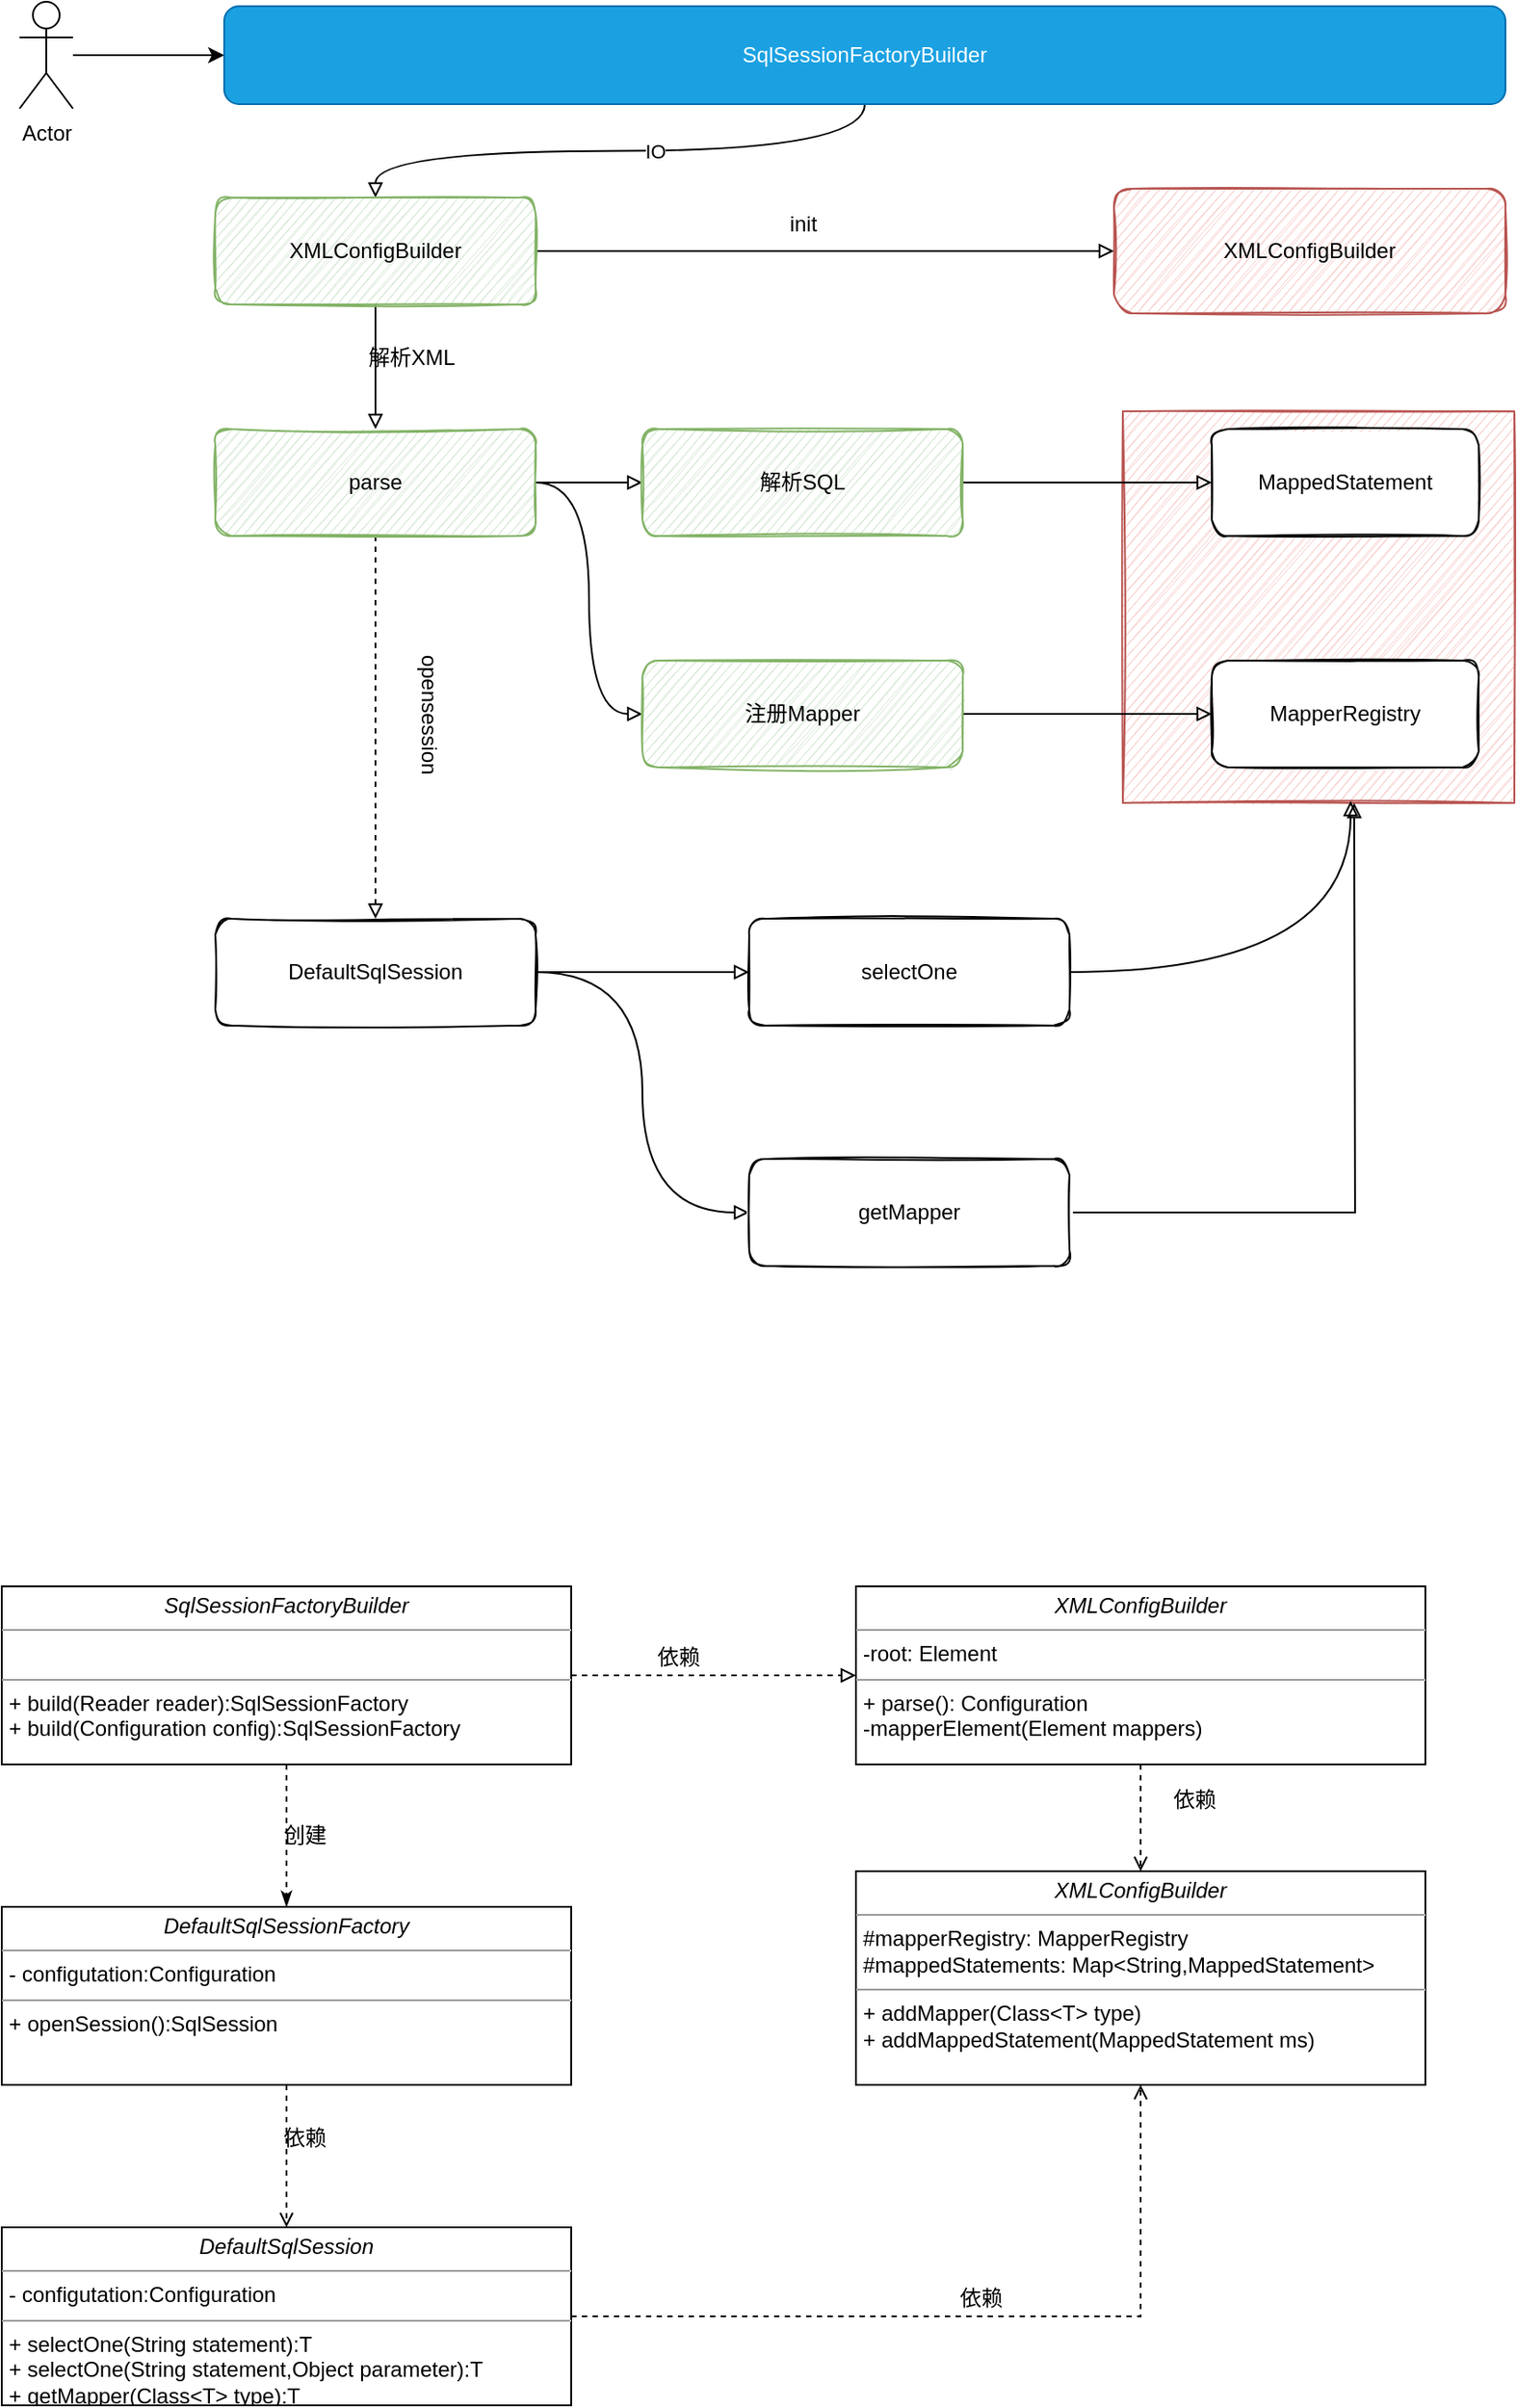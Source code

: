<mxfile version="20.4.1" type="github">
  <diagram id="WSA3ocsTXWFhmiPBerEU" name="第 1 页">
    <mxGraphModel dx="1422" dy="800" grid="1" gridSize="10" guides="1" tooltips="1" connect="1" arrows="1" fold="1" page="1" pageScale="1" pageWidth="827" pageHeight="1169" math="0" shadow="0">
      <root>
        <mxCell id="0" />
        <mxCell id="1" parent="0" />
        <mxCell id="cjFZimA0ZkYGRu65Da8S-11" style="edgeStyle=orthogonalEdgeStyle;rounded=0;orthogonalLoop=1;jettySize=auto;html=1;entryX=0;entryY=0.5;entryDx=0;entryDy=0;" edge="1" parent="1" source="cjFZimA0ZkYGRu65Da8S-1" target="cjFZimA0ZkYGRu65Da8S-2">
          <mxGeometry relative="1" as="geometry" />
        </mxCell>
        <mxCell id="cjFZimA0ZkYGRu65Da8S-1" value="Actor" style="shape=umlActor;verticalLabelPosition=bottom;verticalAlign=top;html=1;outlineConnect=0;" vertex="1" parent="1">
          <mxGeometry x="50" y="70" width="30" height="60" as="geometry" />
        </mxCell>
        <mxCell id="cjFZimA0ZkYGRu65Da8S-12" style="edgeStyle=orthogonalEdgeStyle;rounded=0;orthogonalLoop=1;jettySize=auto;html=1;curved=1;endArrow=block;endFill=0;" edge="1" parent="1" source="cjFZimA0ZkYGRu65Da8S-2" target="cjFZimA0ZkYGRu65Da8S-3">
          <mxGeometry relative="1" as="geometry" />
        </mxCell>
        <mxCell id="cjFZimA0ZkYGRu65Da8S-33" value="IO" style="edgeLabel;html=1;align=center;verticalAlign=middle;resizable=0;points=[];" vertex="1" connectable="0" parent="cjFZimA0ZkYGRu65Da8S-12">
          <mxGeometry x="-0.11" relative="1" as="geometry">
            <mxPoint x="1" as="offset" />
          </mxGeometry>
        </mxCell>
        <mxCell id="cjFZimA0ZkYGRu65Da8S-2" value="SqlSessionFactoryBuilder" style="rounded=1;whiteSpace=wrap;html=1;fillColor=#1ba1e2;fontColor=#ffffff;strokeColor=#006EAF;" vertex="1" parent="1">
          <mxGeometry x="165" y="72.5" width="720" height="55" as="geometry" />
        </mxCell>
        <mxCell id="cjFZimA0ZkYGRu65Da8S-13" style="rounded=0;orthogonalLoop=1;jettySize=auto;html=1;endArrow=block;endFill=0;edgeStyle=orthogonalEdgeStyle;" edge="1" parent="1" source="cjFZimA0ZkYGRu65Da8S-3" target="cjFZimA0ZkYGRu65Da8S-5">
          <mxGeometry relative="1" as="geometry" />
        </mxCell>
        <mxCell id="cjFZimA0ZkYGRu65Da8S-16" style="edgeStyle=orthogonalEdgeStyle;rounded=0;orthogonalLoop=1;jettySize=auto;html=1;endArrow=block;endFill=0;" edge="1" parent="1" source="cjFZimA0ZkYGRu65Da8S-3" target="cjFZimA0ZkYGRu65Da8S-4">
          <mxGeometry relative="1" as="geometry" />
        </mxCell>
        <mxCell id="cjFZimA0ZkYGRu65Da8S-3" value="XMLConfigBuilder" style="rounded=1;whiteSpace=wrap;html=1;fillColor=#d5e8d4;strokeColor=#82b366;sketch=1;" vertex="1" parent="1">
          <mxGeometry x="160" y="180" width="180" height="60" as="geometry" />
        </mxCell>
        <mxCell id="cjFZimA0ZkYGRu65Da8S-18" style="edgeStyle=orthogonalEdgeStyle;rounded=0;orthogonalLoop=1;jettySize=auto;html=1;entryX=0;entryY=0.5;entryDx=0;entryDy=0;endArrow=block;endFill=0;" edge="1" parent="1" source="cjFZimA0ZkYGRu65Da8S-4" target="cjFZimA0ZkYGRu65Da8S-9">
          <mxGeometry relative="1" as="geometry" />
        </mxCell>
        <mxCell id="cjFZimA0ZkYGRu65Da8S-19" style="edgeStyle=orthogonalEdgeStyle;rounded=0;orthogonalLoop=1;jettySize=auto;html=1;exitX=1;exitY=0.5;exitDx=0;exitDy=0;entryX=0;entryY=0.5;entryDx=0;entryDy=0;endArrow=block;endFill=0;curved=1;" edge="1" parent="1" source="cjFZimA0ZkYGRu65Da8S-4" target="cjFZimA0ZkYGRu65Da8S-10">
          <mxGeometry relative="1" as="geometry" />
        </mxCell>
        <mxCell id="cjFZimA0ZkYGRu65Da8S-31" style="edgeStyle=orthogonalEdgeStyle;rounded=0;orthogonalLoop=1;jettySize=auto;html=1;exitX=0.5;exitY=1;exitDx=0;exitDy=0;endArrow=block;endFill=0;dashed=1;" edge="1" parent="1" source="cjFZimA0ZkYGRu65Da8S-4" target="cjFZimA0ZkYGRu65Da8S-22">
          <mxGeometry relative="1" as="geometry" />
        </mxCell>
        <mxCell id="cjFZimA0ZkYGRu65Da8S-4" value="parse" style="rounded=1;whiteSpace=wrap;html=1;fillColor=#d5e8d4;strokeColor=#82b366;sketch=1;" vertex="1" parent="1">
          <mxGeometry x="160" y="310" width="180" height="60" as="geometry" />
        </mxCell>
        <mxCell id="cjFZimA0ZkYGRu65Da8S-5" value="XMLConfigBuilder" style="rounded=1;whiteSpace=wrap;html=1;fillColor=#f8cecc;strokeColor=#b85450;gradientColor=none;shadow=0;glass=0;sketch=1;" vertex="1" parent="1">
          <mxGeometry x="665" y="175" width="220" height="70" as="geometry" />
        </mxCell>
        <mxCell id="cjFZimA0ZkYGRu65Da8S-6" value="" style="whiteSpace=wrap;html=1;aspect=fixed;shadow=0;glass=0;sketch=1;fillColor=#f8cecc;strokeColor=#b85450;rounded=0;" vertex="1" parent="1">
          <mxGeometry x="670" y="300" width="220" height="220" as="geometry" />
        </mxCell>
        <mxCell id="cjFZimA0ZkYGRu65Da8S-7" value="MappedStatement" style="rounded=1;whiteSpace=wrap;html=1;shadow=0;glass=0;sketch=1;gradientColor=none;" vertex="1" parent="1">
          <mxGeometry x="720" y="310" width="150" height="60" as="geometry" />
        </mxCell>
        <mxCell id="cjFZimA0ZkYGRu65Da8S-8" value="MapperRegistry" style="rounded=1;whiteSpace=wrap;html=1;shadow=0;glass=0;sketch=1;gradientColor=none;" vertex="1" parent="1">
          <mxGeometry x="720" y="440" width="150" height="60" as="geometry" />
        </mxCell>
        <mxCell id="cjFZimA0ZkYGRu65Da8S-20" style="edgeStyle=orthogonalEdgeStyle;rounded=0;orthogonalLoop=1;jettySize=auto;html=1;exitX=1;exitY=0.5;exitDx=0;exitDy=0;endArrow=block;endFill=0;" edge="1" parent="1" source="cjFZimA0ZkYGRu65Da8S-9" target="cjFZimA0ZkYGRu65Da8S-7">
          <mxGeometry relative="1" as="geometry" />
        </mxCell>
        <mxCell id="cjFZimA0ZkYGRu65Da8S-9" value="解析SQL" style="rounded=1;whiteSpace=wrap;html=1;fillColor=#d5e8d4;strokeColor=#82b366;sketch=1;" vertex="1" parent="1">
          <mxGeometry x="400" y="310" width="180" height="60" as="geometry" />
        </mxCell>
        <mxCell id="cjFZimA0ZkYGRu65Da8S-21" style="edgeStyle=orthogonalEdgeStyle;rounded=0;orthogonalLoop=1;jettySize=auto;html=1;exitX=1;exitY=0.5;exitDx=0;exitDy=0;entryX=0;entryY=0.5;entryDx=0;entryDy=0;endArrow=block;endFill=0;" edge="1" parent="1" source="cjFZimA0ZkYGRu65Da8S-10" target="cjFZimA0ZkYGRu65Da8S-8">
          <mxGeometry relative="1" as="geometry" />
        </mxCell>
        <mxCell id="cjFZimA0ZkYGRu65Da8S-10" value="注册Mapper" style="rounded=1;whiteSpace=wrap;html=1;fillColor=#d5e8d4;strokeColor=#82b366;sketch=1;" vertex="1" parent="1">
          <mxGeometry x="400" y="440" width="180" height="60" as="geometry" />
        </mxCell>
        <mxCell id="cjFZimA0ZkYGRu65Da8S-15" value="init" style="text;html=1;align=center;verticalAlign=middle;resizable=0;points=[];autosize=1;strokeColor=none;fillColor=none;" vertex="1" parent="1">
          <mxGeometry x="470" y="180" width="40" height="30" as="geometry" />
        </mxCell>
        <mxCell id="cjFZimA0ZkYGRu65Da8S-17" value="解析XML" style="text;html=1;align=center;verticalAlign=middle;resizable=0;points=[];autosize=1;strokeColor=none;fillColor=none;" vertex="1" parent="1">
          <mxGeometry x="235" y="255" width="70" height="30" as="geometry" />
        </mxCell>
        <mxCell id="cjFZimA0ZkYGRu65Da8S-25" style="edgeStyle=orthogonalEdgeStyle;rounded=0;orthogonalLoop=1;jettySize=auto;html=1;entryX=0;entryY=0.5;entryDx=0;entryDy=0;endArrow=block;endFill=0;" edge="1" parent="1" source="cjFZimA0ZkYGRu65Da8S-22" target="cjFZimA0ZkYGRu65Da8S-23">
          <mxGeometry relative="1" as="geometry" />
        </mxCell>
        <mxCell id="cjFZimA0ZkYGRu65Da8S-28" style="edgeStyle=orthogonalEdgeStyle;curved=1;rounded=0;orthogonalLoop=1;jettySize=auto;html=1;exitX=1;exitY=0.5;exitDx=0;exitDy=0;entryX=0;entryY=0.5;entryDx=0;entryDy=0;endArrow=block;endFill=0;" edge="1" parent="1" source="cjFZimA0ZkYGRu65Da8S-22" target="cjFZimA0ZkYGRu65Da8S-24">
          <mxGeometry relative="1" as="geometry" />
        </mxCell>
        <mxCell id="cjFZimA0ZkYGRu65Da8S-22" value="DefaultSqlSession" style="rounded=1;whiteSpace=wrap;html=1;sketch=1;" vertex="1" parent="1">
          <mxGeometry x="160" y="585" width="180" height="60" as="geometry" />
        </mxCell>
        <mxCell id="cjFZimA0ZkYGRu65Da8S-29" style="edgeStyle=orthogonalEdgeStyle;curved=1;rounded=0;orthogonalLoop=1;jettySize=auto;html=1;exitX=1;exitY=0.5;exitDx=0;exitDy=0;entryX=0.582;entryY=0.995;entryDx=0;entryDy=0;entryPerimeter=0;endArrow=block;endFill=0;" edge="1" parent="1" source="cjFZimA0ZkYGRu65Da8S-23" target="cjFZimA0ZkYGRu65Da8S-6">
          <mxGeometry relative="1" as="geometry" />
        </mxCell>
        <mxCell id="cjFZimA0ZkYGRu65Da8S-23" value="selectOne" style="rounded=1;whiteSpace=wrap;html=1;sketch=1;" vertex="1" parent="1">
          <mxGeometry x="460" y="585" width="180" height="60" as="geometry" />
        </mxCell>
        <mxCell id="cjFZimA0ZkYGRu65Da8S-30" style="edgeStyle=orthogonalEdgeStyle;rounded=0;orthogonalLoop=1;jettySize=auto;html=1;exitX=1;exitY=0.5;exitDx=0;exitDy=0;endArrow=block;endFill=0;" edge="1" parent="1" source="cjFZimA0ZkYGRu65Da8S-24">
          <mxGeometry relative="1" as="geometry">
            <mxPoint x="800" y="520" as="targetPoint" />
          </mxGeometry>
        </mxCell>
        <mxCell id="cjFZimA0ZkYGRu65Da8S-24" value="getMapper" style="rounded=1;whiteSpace=wrap;html=1;sketch=1;" vertex="1" parent="1">
          <mxGeometry x="460" y="720" width="180" height="60" as="geometry" />
        </mxCell>
        <mxCell id="cjFZimA0ZkYGRu65Da8S-32" value="opensession" style="text;html=1;align=center;verticalAlign=middle;resizable=0;points=[];autosize=1;strokeColor=none;fillColor=none;rotation=90;" vertex="1" parent="1">
          <mxGeometry x="235" y="455" width="90" height="30" as="geometry" />
        </mxCell>
        <mxCell id="cjFZimA0ZkYGRu65Da8S-36" style="edgeStyle=orthogonalEdgeStyle;rounded=0;orthogonalLoop=1;jettySize=auto;html=1;entryX=0;entryY=0.5;entryDx=0;entryDy=0;dashed=1;endArrow=block;endFill=0;" edge="1" parent="1" source="cjFZimA0ZkYGRu65Da8S-34" target="cjFZimA0ZkYGRu65Da8S-35">
          <mxGeometry relative="1" as="geometry" />
        </mxCell>
        <mxCell id="cjFZimA0ZkYGRu65Da8S-39" style="edgeStyle=orthogonalEdgeStyle;rounded=0;orthogonalLoop=1;jettySize=auto;html=1;entryX=0.5;entryY=0;entryDx=0;entryDy=0;dashed=1;endArrow=classicThin;endFill=1;" edge="1" parent="1" source="cjFZimA0ZkYGRu65Da8S-34" target="cjFZimA0ZkYGRu65Da8S-38">
          <mxGeometry relative="1" as="geometry" />
        </mxCell>
        <mxCell id="cjFZimA0ZkYGRu65Da8S-34" value="&lt;p style=&quot;margin:0px;margin-top:4px;text-align:center;&quot;&gt;&lt;i&gt;SqlSessionFactoryBuilder&lt;/i&gt;&lt;/p&gt;&lt;hr size=&quot;1&quot;&gt;&lt;p style=&quot;margin:0px;margin-left:4px;&quot;&gt;&lt;br&gt;&lt;/p&gt;&lt;hr size=&quot;1&quot;&gt;&lt;p style=&quot;margin:0px;margin-left:4px;&quot;&gt;+ build(Reader reader):SqlSessionFactory&lt;/p&gt;&lt;p style=&quot;margin:0px;margin-left:4px;&quot;&gt;+ build(Configuration config):SqlSessionFactory&lt;/p&gt;" style="verticalAlign=top;align=left;overflow=fill;fontSize=12;fontFamily=Helvetica;html=1;rounded=0;shadow=0;glass=0;sketch=0;gradientColor=none;" vertex="1" parent="1">
          <mxGeometry x="40" y="960" width="320" height="100" as="geometry" />
        </mxCell>
        <mxCell id="cjFZimA0ZkYGRu65Da8S-47" style="edgeStyle=orthogonalEdgeStyle;rounded=0;orthogonalLoop=1;jettySize=auto;html=1;exitX=0.5;exitY=1;exitDx=0;exitDy=0;entryX=0.5;entryY=0;entryDx=0;entryDy=0;dashed=1;endArrow=open;endFill=0;" edge="1" parent="1" source="cjFZimA0ZkYGRu65Da8S-35" target="cjFZimA0ZkYGRu65Da8S-41">
          <mxGeometry relative="1" as="geometry" />
        </mxCell>
        <mxCell id="cjFZimA0ZkYGRu65Da8S-35" value="&lt;p style=&quot;margin:0px;margin-top:4px;text-align:center;&quot;&gt;&lt;i&gt;XMLConfigBuilder&lt;/i&gt;&lt;/p&gt;&lt;hr size=&quot;1&quot;&gt;&lt;p style=&quot;margin:0px;margin-left:4px;&quot;&gt;-root: Element&lt;/p&gt;&lt;hr size=&quot;1&quot;&gt;&lt;p style=&quot;margin:0px;margin-left:4px;&quot;&gt;+ parse(): Configuration&lt;/p&gt;&lt;p style=&quot;margin:0px;margin-left:4px;&quot;&gt;-mapperElement(Element mappers)&lt;/p&gt;" style="verticalAlign=top;align=left;overflow=fill;fontSize=12;fontFamily=Helvetica;html=1;rounded=0;shadow=0;glass=0;sketch=0;gradientColor=none;" vertex="1" parent="1">
          <mxGeometry x="520" y="960" width="320" height="100" as="geometry" />
        </mxCell>
        <mxCell id="cjFZimA0ZkYGRu65Da8S-37" value="依赖" style="text;html=1;align=center;verticalAlign=middle;resizable=0;points=[];autosize=1;strokeColor=none;fillColor=none;" vertex="1" parent="1">
          <mxGeometry x="395" y="985" width="50" height="30" as="geometry" />
        </mxCell>
        <mxCell id="cjFZimA0ZkYGRu65Da8S-43" style="edgeStyle=orthogonalEdgeStyle;rounded=0;orthogonalLoop=1;jettySize=auto;html=1;entryX=0.5;entryY=0;entryDx=0;entryDy=0;dashed=1;endArrow=open;endFill=0;" edge="1" parent="1" source="cjFZimA0ZkYGRu65Da8S-38" target="cjFZimA0ZkYGRu65Da8S-42">
          <mxGeometry relative="1" as="geometry" />
        </mxCell>
        <mxCell id="cjFZimA0ZkYGRu65Da8S-38" value="&lt;p style=&quot;margin:0px;margin-top:4px;text-align:center;&quot;&gt;&lt;i&gt;DefaultSqlSessionFactory&lt;/i&gt;&lt;/p&gt;&lt;hr size=&quot;1&quot;&gt;&lt;p style=&quot;margin:0px;margin-left:4px;&quot;&gt;- configutation:Configuration&lt;/p&gt;&lt;hr size=&quot;1&quot;&gt;&lt;p style=&quot;margin:0px;margin-left:4px;&quot;&gt;+ openSession():SqlSession&lt;/p&gt;" style="verticalAlign=top;align=left;overflow=fill;fontSize=12;fontFamily=Helvetica;html=1;rounded=0;shadow=0;glass=0;sketch=0;gradientColor=none;" vertex="1" parent="1">
          <mxGeometry x="40" y="1140" width="320" height="100" as="geometry" />
        </mxCell>
        <mxCell id="cjFZimA0ZkYGRu65Da8S-40" value="创建" style="text;html=1;align=center;verticalAlign=middle;resizable=0;points=[];autosize=1;strokeColor=none;fillColor=none;" vertex="1" parent="1">
          <mxGeometry x="185" y="1085" width="50" height="30" as="geometry" />
        </mxCell>
        <mxCell id="cjFZimA0ZkYGRu65Da8S-41" value="&lt;p style=&quot;margin:0px;margin-top:4px;text-align:center;&quot;&gt;&lt;i&gt;XMLConfigBuilder&lt;/i&gt;&lt;/p&gt;&lt;hr size=&quot;1&quot;&gt;&lt;p style=&quot;margin:0px;margin-left:4px;&quot;&gt;#mapperRegistry: MapperRegistry&lt;/p&gt;&lt;p style=&quot;margin:0px;margin-left:4px;&quot;&gt;#mappedStatements: Map&amp;lt;String,MappedStatement&amp;gt;&lt;/p&gt;&lt;hr size=&quot;1&quot;&gt;&lt;p style=&quot;margin:0px;margin-left:4px;&quot;&gt;+ addMapper(Class&amp;lt;T&amp;gt; type)&lt;br&gt;&lt;/p&gt;&lt;p style=&quot;margin:0px;margin-left:4px;&quot;&gt;+ addMappedStatement(MappedStatement ms)&lt;/p&gt;" style="verticalAlign=top;align=left;overflow=fill;fontSize=12;fontFamily=Helvetica;html=1;rounded=0;shadow=0;glass=0;sketch=0;gradientColor=none;" vertex="1" parent="1">
          <mxGeometry x="520" y="1120" width="320" height="120" as="geometry" />
        </mxCell>
        <mxCell id="cjFZimA0ZkYGRu65Da8S-45" style="edgeStyle=orthogonalEdgeStyle;rounded=0;orthogonalLoop=1;jettySize=auto;html=1;entryX=0.5;entryY=1;entryDx=0;entryDy=0;dashed=1;endArrow=open;endFill=0;" edge="1" parent="1" source="cjFZimA0ZkYGRu65Da8S-42" target="cjFZimA0ZkYGRu65Da8S-41">
          <mxGeometry relative="1" as="geometry" />
        </mxCell>
        <mxCell id="cjFZimA0ZkYGRu65Da8S-42" value="&lt;p style=&quot;margin:0px;margin-top:4px;text-align:center;&quot;&gt;&lt;i&gt;DefaultSqlSession&lt;/i&gt;&lt;/p&gt;&lt;hr size=&quot;1&quot;&gt;&lt;p style=&quot;margin:0px;margin-left:4px;&quot;&gt;- configutation:Configuration&lt;/p&gt;&lt;hr size=&quot;1&quot;&gt;&lt;p style=&quot;margin:0px;margin-left:4px;&quot;&gt;+ selectOne(String statement):T&lt;/p&gt;&lt;p style=&quot;margin:0px;margin-left:4px;&quot;&gt;+ selectOne(String statement,Object parameter):T&lt;/p&gt;&lt;p style=&quot;margin:0px;margin-left:4px;&quot;&gt;+ getMapper(Class&amp;lt;T&amp;gt; type):T&lt;/p&gt;" style="verticalAlign=top;align=left;overflow=fill;fontSize=12;fontFamily=Helvetica;html=1;rounded=0;shadow=0;glass=0;sketch=0;gradientColor=none;" vertex="1" parent="1">
          <mxGeometry x="40" y="1320" width="320" height="100" as="geometry" />
        </mxCell>
        <mxCell id="cjFZimA0ZkYGRu65Da8S-44" value="依赖" style="text;html=1;align=center;verticalAlign=middle;resizable=0;points=[];autosize=1;strokeColor=none;fillColor=none;" vertex="1" parent="1">
          <mxGeometry x="185" y="1255" width="50" height="30" as="geometry" />
        </mxCell>
        <mxCell id="cjFZimA0ZkYGRu65Da8S-46" value="依赖" style="text;html=1;align=center;verticalAlign=middle;resizable=0;points=[];autosize=1;strokeColor=none;fillColor=none;" vertex="1" parent="1">
          <mxGeometry x="565" y="1345" width="50" height="30" as="geometry" />
        </mxCell>
        <mxCell id="cjFZimA0ZkYGRu65Da8S-48" value="依赖" style="text;html=1;align=center;verticalAlign=middle;resizable=0;points=[];autosize=1;strokeColor=none;fillColor=none;" vertex="1" parent="1">
          <mxGeometry x="685" y="1065" width="50" height="30" as="geometry" />
        </mxCell>
      </root>
    </mxGraphModel>
  </diagram>
</mxfile>

